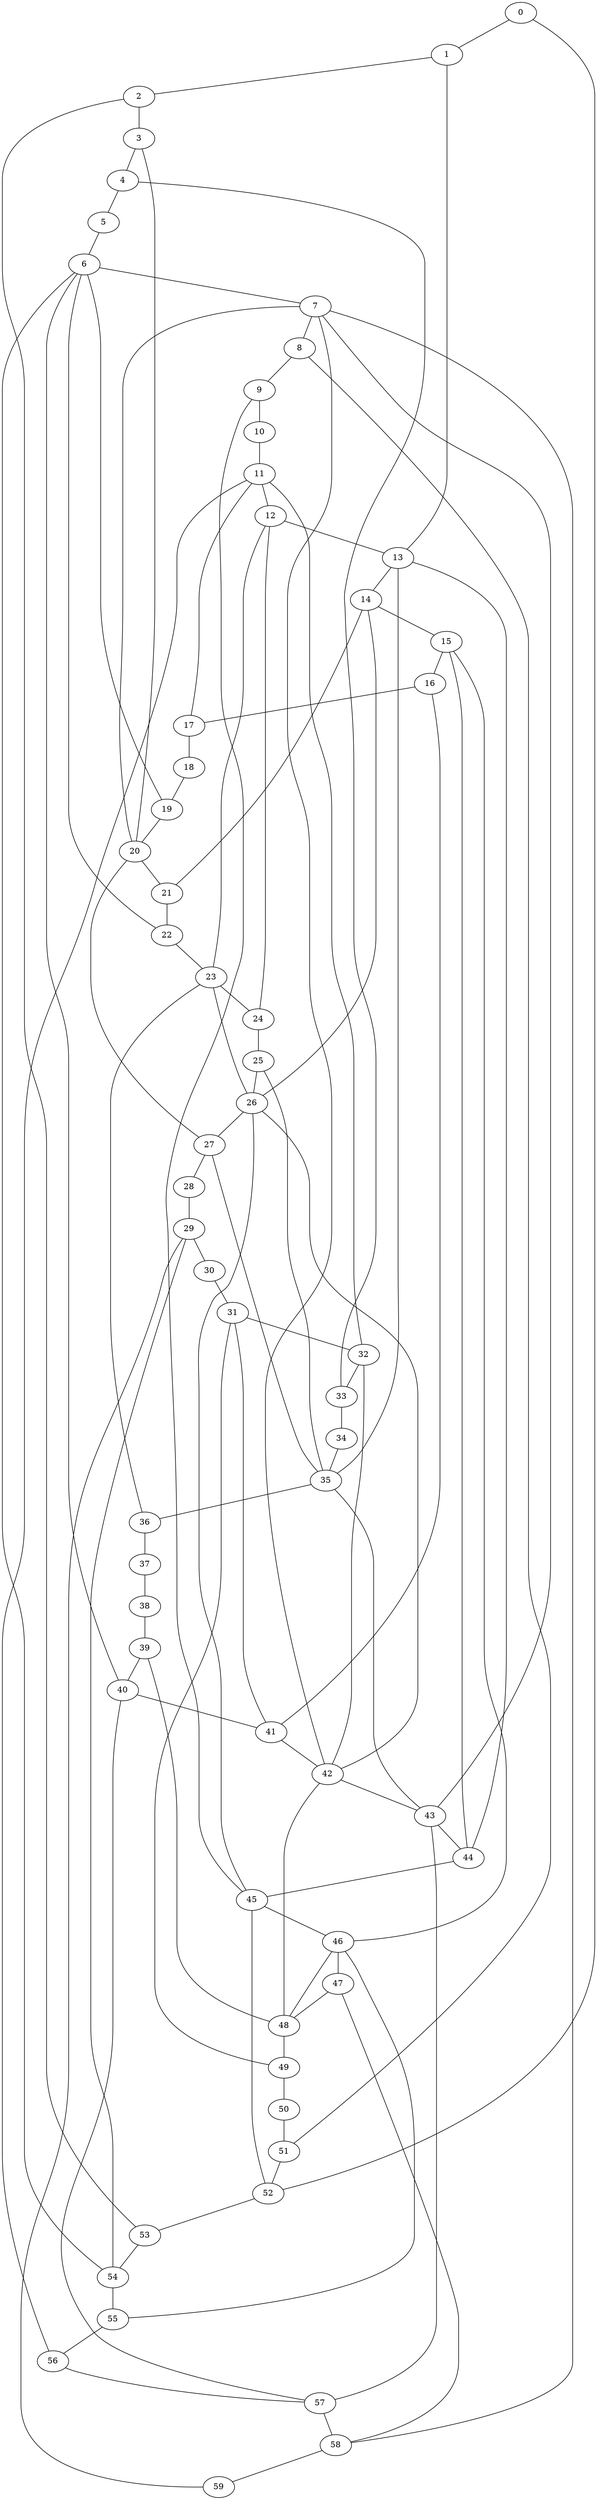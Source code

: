 
graph graphname {
    0 -- 1
0 -- 52
1 -- 2
1 -- 13
2 -- 3
2 -- 53
3 -- 4
3 -- 20
4 -- 5
4 -- 33
5 -- 6
6 -- 7
6 -- 54
6 -- 22
6 -- 40
6 -- 19
7 -- 8
7 -- 42
7 -- 20
7 -- 58
7 -- 43
8 -- 9
8 -- 51
9 -- 10
9 -- 45
10 -- 11
11 -- 12
11 -- 56
11 -- 17
11 -- 32
12 -- 13
12 -- 24
12 -- 23
13 -- 14
13 -- 44
13 -- 35
14 -- 15
14 -- 26
14 -- 21
15 -- 16
15 -- 44
15 -- 46
16 -- 17
16 -- 41
17 -- 18
18 -- 19
19 -- 20
20 -- 21
20 -- 27
21 -- 22
22 -- 23
23 -- 24
23 -- 26
23 -- 36
24 -- 25
25 -- 26
25 -- 35
26 -- 27
26 -- 42
26 -- 45
27 -- 28
27 -- 35
28 -- 29
29 -- 30
29 -- 54
29 -- 59
30 -- 31
31 -- 32
31 -- 49
31 -- 41
32 -- 33
32 -- 42
33 -- 34
34 -- 35
35 -- 36
35 -- 43
36 -- 37
37 -- 38
38 -- 39
39 -- 40
39 -- 48
40 -- 41
40 -- 57
41 -- 42
42 -- 43
42 -- 48
43 -- 44
43 -- 57
44 -- 45
45 -- 46
45 -- 52
46 -- 47
46 -- 48
46 -- 55
47 -- 48
47 -- 58
48 -- 49
49 -- 50
50 -- 51
51 -- 52
52 -- 53
53 -- 54
54 -- 55
55 -- 56
56 -- 57
57 -- 58
58 -- 59

}

